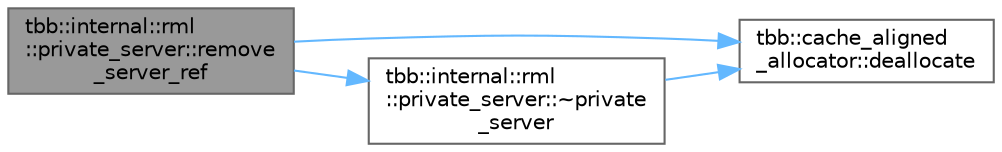 digraph "tbb::internal::rml::private_server::remove_server_ref"
{
 // LATEX_PDF_SIZE
  bgcolor="transparent";
  edge [fontname=Helvetica,fontsize=10,labelfontname=Helvetica,labelfontsize=10];
  node [fontname=Helvetica,fontsize=10,shape=box,height=0.2,width=0.4];
  rankdir="LR";
  Node1 [id="Node000001",label="tbb::internal::rml\l::private_server::remove\l_server_ref",height=0.2,width=0.4,color="gray40", fillcolor="grey60", style="filled", fontcolor="black",tooltip=" "];
  Node1 -> Node2 [id="edge4_Node000001_Node000002",color="steelblue1",style="solid",tooltip=" "];
  Node2 [id="Node000002",label="tbb::cache_aligned\l_allocator::deallocate",height=0.2,width=0.4,color="grey40", fillcolor="white", style="filled",URL="$classtbb_1_1cache__aligned__allocator.html#a7f7310e046c4b6b8618864de8e27a471",tooltip="Free block of memory that starts on a cache line"];
  Node1 -> Node3 [id="edge5_Node000001_Node000003",color="steelblue1",style="solid",tooltip=" "];
  Node3 [id="Node000003",label="tbb::internal::rml\l::private_server::~private\l_server",height=0.2,width=0.4,color="grey40", fillcolor="white", style="filled",URL="$classtbb_1_1internal_1_1rml_1_1private__server.html#a3f85635899ef8652d32de0e42fcbd3cd",tooltip=" "];
  Node3 -> Node2 [id="edge6_Node000003_Node000002",color="steelblue1",style="solid",tooltip=" "];
}
